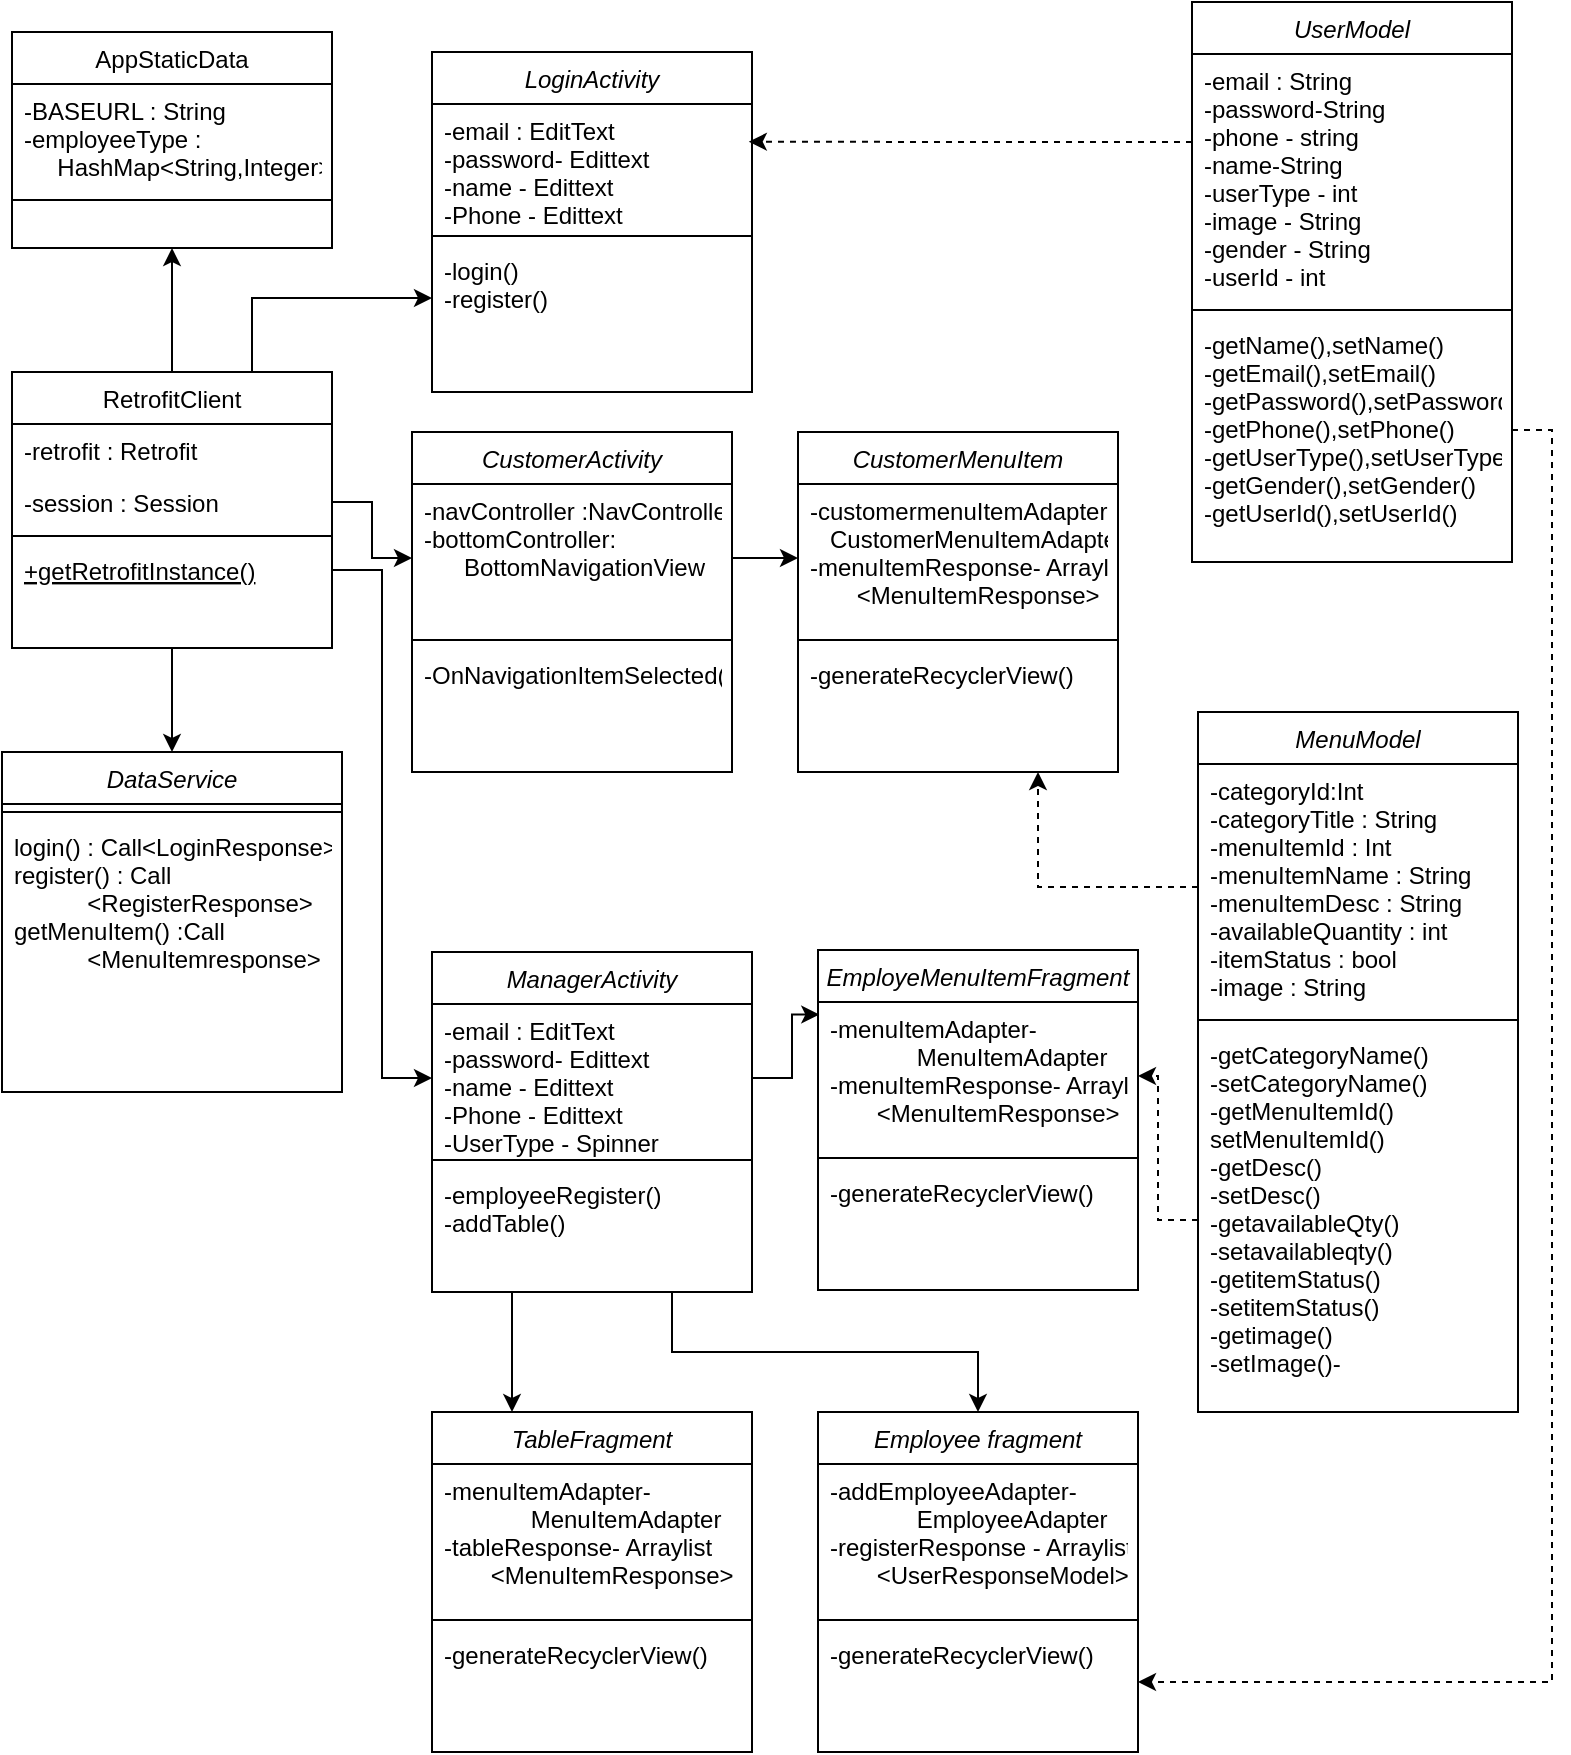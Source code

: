 <mxfile version="13.1.9"><diagram id="C5RBs43oDa-KdzZeNtuy" name="Page-1"><mxGraphModel dx="1221" dy="644" grid="1" gridSize="10" guides="1" tooltips="1" connect="1" arrows="1" fold="1" page="1" pageScale="1" pageWidth="827" pageHeight="1169" math="0" shadow="0"><root><mxCell id="WIyWlLk6GJQsqaUBKTNV-0"/><mxCell id="WIyWlLk6GJQsqaUBKTNV-1" parent="WIyWlLk6GJQsqaUBKTNV-0"/><mxCell id="jvNDfcUsXLkThK8gVC4X-62" style="edgeStyle=orthogonalEdgeStyle;rounded=0;orthogonalLoop=1;jettySize=auto;html=1;exitX=0.5;exitY=0;exitDx=0;exitDy=0;entryX=0.5;entryY=1;entryDx=0;entryDy=0;" edge="1" parent="WIyWlLk6GJQsqaUBKTNV-1" source="zkfFHV4jXpPFQw0GAbJ--6" target="jvNDfcUsXLkThK8gVC4X-51"><mxGeometry relative="1" as="geometry"/></mxCell><mxCell id="jvNDfcUsXLkThK8gVC4X-63" style="edgeStyle=orthogonalEdgeStyle;rounded=0;orthogonalLoop=1;jettySize=auto;html=1;exitX=0.5;exitY=1;exitDx=0;exitDy=0;entryX=0.5;entryY=0;entryDx=0;entryDy=0;" edge="1" parent="WIyWlLk6GJQsqaUBKTNV-1" source="zkfFHV4jXpPFQw0GAbJ--6" target="jvNDfcUsXLkThK8gVC4X-42"><mxGeometry relative="1" as="geometry"/></mxCell><mxCell id="jvNDfcUsXLkThK8gVC4X-70" style="edgeStyle=orthogonalEdgeStyle;rounded=0;orthogonalLoop=1;jettySize=auto;html=1;exitX=0.75;exitY=0;exitDx=0;exitDy=0;entryX=0;entryY=0.5;entryDx=0;entryDy=0;" edge="1" parent="WIyWlLk6GJQsqaUBKTNV-1" source="zkfFHV4jXpPFQw0GAbJ--6" target="zkfFHV4jXpPFQw0GAbJ--5"><mxGeometry relative="1" as="geometry"/></mxCell><mxCell id="zkfFHV4jXpPFQw0GAbJ--6" value="RetrofitClient" style="swimlane;fontStyle=0;align=center;verticalAlign=top;childLayout=stackLayout;horizontal=1;startSize=26;horizontalStack=0;resizeParent=1;resizeLast=0;collapsible=1;marginBottom=0;rounded=0;shadow=0;strokeWidth=1;" parent="WIyWlLk6GJQsqaUBKTNV-1" vertex="1"><mxGeometry x="20" y="210" width="160" height="138" as="geometry"><mxRectangle x="130" y="380" width="160" height="26" as="alternateBounds"/></mxGeometry></mxCell><mxCell id="zkfFHV4jXpPFQw0GAbJ--7" value="-retrofit : Retrofit" style="text;align=left;verticalAlign=top;spacingLeft=4;spacingRight=4;overflow=hidden;rotatable=0;points=[[0,0.5],[1,0.5]];portConstraint=eastwest;" parent="zkfFHV4jXpPFQw0GAbJ--6" vertex="1"><mxGeometry y="26" width="160" height="26" as="geometry"/></mxCell><mxCell id="zkfFHV4jXpPFQw0GAbJ--8" value="-session : Session" style="text;align=left;verticalAlign=top;spacingLeft=4;spacingRight=4;overflow=hidden;rotatable=0;points=[[0,0.5],[1,0.5]];portConstraint=eastwest;rounded=0;shadow=0;html=0;" parent="zkfFHV4jXpPFQw0GAbJ--6" vertex="1"><mxGeometry y="52" width="160" height="26" as="geometry"/></mxCell><mxCell id="zkfFHV4jXpPFQw0GAbJ--9" value="" style="line;html=1;strokeWidth=1;align=left;verticalAlign=middle;spacingTop=-1;spacingLeft=3;spacingRight=3;rotatable=0;labelPosition=right;points=[];portConstraint=eastwest;" parent="zkfFHV4jXpPFQw0GAbJ--6" vertex="1"><mxGeometry y="78" width="160" height="8" as="geometry"/></mxCell><mxCell id="zkfFHV4jXpPFQw0GAbJ--10" value="+getRetrofitInstance()" style="text;align=left;verticalAlign=top;spacingLeft=4;spacingRight=4;overflow=hidden;rotatable=0;points=[[0,0.5],[1,0.5]];portConstraint=eastwest;fontStyle=4" parent="zkfFHV4jXpPFQw0GAbJ--6" vertex="1"><mxGeometry y="86" width="160" height="26" as="geometry"/></mxCell><mxCell id="zkfFHV4jXpPFQw0GAbJ--0" value="LoginActivity" style="swimlane;fontStyle=2;align=center;verticalAlign=top;childLayout=stackLayout;horizontal=1;startSize=26;horizontalStack=0;resizeParent=1;resizeLast=0;collapsible=1;marginBottom=0;rounded=0;shadow=0;strokeWidth=1;" parent="WIyWlLk6GJQsqaUBKTNV-1" vertex="1"><mxGeometry x="230" y="50" width="160" height="170" as="geometry"><mxRectangle x="230" y="140" width="160" height="26" as="alternateBounds"/></mxGeometry></mxCell><mxCell id="zkfFHV4jXpPFQw0GAbJ--2" value="-email : EditText &#xA;-password- Edittext&#xA;-name - Edittext&#xA;-Phone - Edittext&#xA;" style="text;align=left;verticalAlign=top;spacingLeft=4;spacingRight=4;overflow=hidden;rotatable=0;points=[[0,0.5],[1,0.5]];portConstraint=eastwest;rounded=0;shadow=0;html=0;" parent="zkfFHV4jXpPFQw0GAbJ--0" vertex="1"><mxGeometry y="26" width="160" height="62" as="geometry"/></mxCell><mxCell id="zkfFHV4jXpPFQw0GAbJ--4" value="" style="line;html=1;strokeWidth=1;align=left;verticalAlign=middle;spacingTop=-1;spacingLeft=3;spacingRight=3;rotatable=0;labelPosition=right;points=[];portConstraint=eastwest;" parent="zkfFHV4jXpPFQw0GAbJ--0" vertex="1"><mxGeometry y="88" width="160" height="8" as="geometry"/></mxCell><mxCell id="zkfFHV4jXpPFQw0GAbJ--5" value="-login()&#xA;-register()&#xA;" style="text;align=left;verticalAlign=top;spacingLeft=4;spacingRight=4;overflow=hidden;rotatable=0;points=[[0,0.5],[1,0.5]];portConstraint=eastwest;" parent="zkfFHV4jXpPFQw0GAbJ--0" vertex="1"><mxGeometry y="96" width="160" height="54" as="geometry"/></mxCell><mxCell id="jvNDfcUsXLkThK8gVC4X-80" style="edgeStyle=orthogonalEdgeStyle;rounded=0;orthogonalLoop=1;jettySize=auto;html=1;exitX=0;exitY=0.25;exitDx=0;exitDy=0;entryX=0.99;entryY=0.304;entryDx=0;entryDy=0;entryPerimeter=0;dashed=1;" edge="1" parent="WIyWlLk6GJQsqaUBKTNV-1" source="jvNDfcUsXLkThK8gVC4X-34" target="zkfFHV4jXpPFQw0GAbJ--2"><mxGeometry relative="1" as="geometry"/></mxCell><mxCell id="jvNDfcUsXLkThK8gVC4X-92" style="edgeStyle=orthogonalEdgeStyle;rounded=0;orthogonalLoop=1;jettySize=auto;html=1;exitX=1;exitY=0.5;exitDx=0;exitDy=0;entryX=1;entryY=0.5;entryDx=0;entryDy=0;dashed=1;" edge="1" parent="WIyWlLk6GJQsqaUBKTNV-1" source="jvNDfcUsXLkThK8gVC4X-37" target="jvNDfcUsXLkThK8gVC4X-13"><mxGeometry relative="1" as="geometry"/></mxCell><mxCell id="jvNDfcUsXLkThK8gVC4X-42" value="DataService" style="swimlane;fontStyle=2;align=center;verticalAlign=top;childLayout=stackLayout;horizontal=1;startSize=26;horizontalStack=0;resizeParent=1;resizeLast=0;collapsible=1;marginBottom=0;rounded=0;shadow=0;strokeWidth=1;" vertex="1" parent="WIyWlLk6GJQsqaUBKTNV-1"><mxGeometry x="15" y="400" width="170" height="170" as="geometry"><mxRectangle x="230" y="140" width="160" height="26" as="alternateBounds"/></mxGeometry></mxCell><mxCell id="jvNDfcUsXLkThK8gVC4X-44" value="" style="line;html=1;strokeWidth=1;align=left;verticalAlign=middle;spacingTop=-1;spacingLeft=3;spacingRight=3;rotatable=0;labelPosition=right;points=[];portConstraint=eastwest;" vertex="1" parent="jvNDfcUsXLkThK8gVC4X-42"><mxGeometry y="26" width="170" height="8" as="geometry"/></mxCell><mxCell id="jvNDfcUsXLkThK8gVC4X-45" value="login() : Call&lt;LoginResponse&gt;&#xA;register() : Call&#xA;           &lt;RegisterResponse&gt;&#xA;getMenuItem() :Call&#xA;           &lt;MenuItemresponse&gt;" style="text;align=left;verticalAlign=top;spacingLeft=4;spacingRight=4;overflow=hidden;rotatable=0;points=[[0,0.5],[1,0.5]];portConstraint=eastwest;" vertex="1" parent="jvNDfcUsXLkThK8gVC4X-42"><mxGeometry y="34" width="170" height="96" as="geometry"/></mxCell><mxCell id="jvNDfcUsXLkThK8gVC4X-51" value="AppStaticData" style="swimlane;fontStyle=0;align=center;verticalAlign=top;childLayout=stackLayout;horizontal=1;startSize=26;horizontalStack=0;resizeParent=1;resizeLast=0;collapsible=1;marginBottom=0;rounded=0;shadow=0;strokeWidth=1;" vertex="1" parent="WIyWlLk6GJQsqaUBKTNV-1"><mxGeometry x="20" y="40" width="160" height="108" as="geometry"><mxRectangle x="130" y="380" width="160" height="26" as="alternateBounds"/></mxGeometry></mxCell><mxCell id="jvNDfcUsXLkThK8gVC4X-52" value="-BASEURL : String&#xA;-employeeType : &#xA;     HashMap&lt;String,Integer&gt;&#xA;" style="text;align=left;verticalAlign=top;spacingLeft=4;spacingRight=4;overflow=hidden;rotatable=0;points=[[0,0.5],[1,0.5]];portConstraint=eastwest;" vertex="1" parent="jvNDfcUsXLkThK8gVC4X-51"><mxGeometry y="26" width="160" height="54" as="geometry"/></mxCell><mxCell id="jvNDfcUsXLkThK8gVC4X-54" value="" style="line;html=1;strokeWidth=1;align=left;verticalAlign=middle;spacingTop=-1;spacingLeft=3;spacingRight=3;rotatable=0;labelPosition=right;points=[];portConstraint=eastwest;" vertex="1" parent="jvNDfcUsXLkThK8gVC4X-51"><mxGeometry y="80" width="160" height="8" as="geometry"/></mxCell><mxCell id="jvNDfcUsXLkThK8gVC4X-26" value="CustomerActivity" style="swimlane;fontStyle=2;align=center;verticalAlign=top;childLayout=stackLayout;horizontal=1;startSize=26;horizontalStack=0;resizeParent=1;resizeLast=0;collapsible=1;marginBottom=0;rounded=0;shadow=0;strokeWidth=1;" vertex="1" parent="WIyWlLk6GJQsqaUBKTNV-1"><mxGeometry x="220" y="240" width="160" height="170" as="geometry"><mxRectangle x="230" y="140" width="160" height="26" as="alternateBounds"/></mxGeometry></mxCell><mxCell id="jvNDfcUsXLkThK8gVC4X-27" value="-navController :NavController&#xA;-bottomController: &#xA;      BottomNavigationView&#xA;&#xA;&#xA;" style="text;align=left;verticalAlign=top;spacingLeft=4;spacingRight=4;overflow=hidden;rotatable=0;points=[[0,0.5],[1,0.5]];portConstraint=eastwest;rounded=0;shadow=0;html=0;" vertex="1" parent="jvNDfcUsXLkThK8gVC4X-26"><mxGeometry y="26" width="160" height="74" as="geometry"/></mxCell><mxCell id="jvNDfcUsXLkThK8gVC4X-28" value="" style="line;html=1;strokeWidth=1;align=left;verticalAlign=middle;spacingTop=-1;spacingLeft=3;spacingRight=3;rotatable=0;labelPosition=right;points=[];portConstraint=eastwest;" vertex="1" parent="jvNDfcUsXLkThK8gVC4X-26"><mxGeometry y="100" width="160" height="8" as="geometry"/></mxCell><mxCell id="jvNDfcUsXLkThK8gVC4X-29" value="-OnNavigationItemSelected()" style="text;align=left;verticalAlign=top;spacingLeft=4;spacingRight=4;overflow=hidden;rotatable=0;points=[[0,0.5],[1,0.5]];portConstraint=eastwest;" vertex="1" parent="jvNDfcUsXLkThK8gVC4X-26"><mxGeometry y="108" width="160" height="54" as="geometry"/></mxCell><mxCell id="jvNDfcUsXLkThK8gVC4X-89" style="edgeStyle=orthogonalEdgeStyle;rounded=0;orthogonalLoop=1;jettySize=auto;html=1;exitX=0.25;exitY=1;exitDx=0;exitDy=0;entryX=0.25;entryY=0;entryDx=0;entryDy=0;" edge="1" parent="WIyWlLk6GJQsqaUBKTNV-1" source="jvNDfcUsXLkThK8gVC4X-0" target="jvNDfcUsXLkThK8gVC4X-18"><mxGeometry relative="1" as="geometry"/></mxCell><mxCell id="jvNDfcUsXLkThK8gVC4X-91" style="edgeStyle=orthogonalEdgeStyle;rounded=0;orthogonalLoop=1;jettySize=auto;html=1;exitX=0.75;exitY=1;exitDx=0;exitDy=0;" edge="1" parent="WIyWlLk6GJQsqaUBKTNV-1" source="jvNDfcUsXLkThK8gVC4X-0" target="jvNDfcUsXLkThK8gVC4X-10"><mxGeometry relative="1" as="geometry"/></mxCell><mxCell id="jvNDfcUsXLkThK8gVC4X-0" value="ManagerActivity" style="swimlane;fontStyle=2;align=center;verticalAlign=top;childLayout=stackLayout;horizontal=1;startSize=26;horizontalStack=0;resizeParent=1;resizeLast=0;collapsible=1;marginBottom=0;rounded=0;shadow=0;strokeWidth=1;" vertex="1" parent="WIyWlLk6GJQsqaUBKTNV-1"><mxGeometry x="230" y="500" width="160" height="170" as="geometry"><mxRectangle x="230" y="140" width="160" height="26" as="alternateBounds"/></mxGeometry></mxCell><mxCell id="jvNDfcUsXLkThK8gVC4X-1" value="-email : EditText &#xA;-password- Edittext&#xA;-name - Edittext&#xA;-Phone - Edittext&#xA;-UserType - Spinner&#xA;" style="text;align=left;verticalAlign=top;spacingLeft=4;spacingRight=4;overflow=hidden;rotatable=0;points=[[0,0.5],[1,0.5]];portConstraint=eastwest;rounded=0;shadow=0;html=0;" vertex="1" parent="jvNDfcUsXLkThK8gVC4X-0"><mxGeometry y="26" width="160" height="74" as="geometry"/></mxCell><mxCell id="jvNDfcUsXLkThK8gVC4X-2" value="" style="line;html=1;strokeWidth=1;align=left;verticalAlign=middle;spacingTop=-1;spacingLeft=3;spacingRight=3;rotatable=0;labelPosition=right;points=[];portConstraint=eastwest;" vertex="1" parent="jvNDfcUsXLkThK8gVC4X-0"><mxGeometry y="100" width="160" height="8" as="geometry"/></mxCell><mxCell id="jvNDfcUsXLkThK8gVC4X-3" value="-employeeRegister()&#xA;-addTable()&#xA;" style="text;align=left;verticalAlign=top;spacingLeft=4;spacingRight=4;overflow=hidden;rotatable=0;points=[[0,0.5],[1,0.5]];portConstraint=eastwest;" vertex="1" parent="jvNDfcUsXLkThK8gVC4X-0"><mxGeometry y="108" width="160" height="54" as="geometry"/></mxCell><mxCell id="jvNDfcUsXLkThK8gVC4X-71" style="edgeStyle=orthogonalEdgeStyle;rounded=0;orthogonalLoop=1;jettySize=auto;html=1;exitX=1;exitY=0.5;exitDx=0;exitDy=0;" edge="1" parent="WIyWlLk6GJQsqaUBKTNV-1" source="jvNDfcUsXLkThK8gVC4X-27" target="jvNDfcUsXLkThK8gVC4X-31"><mxGeometry relative="1" as="geometry"/></mxCell><mxCell id="jvNDfcUsXLkThK8gVC4X-77" style="edgeStyle=orthogonalEdgeStyle;rounded=0;orthogonalLoop=1;jettySize=auto;html=1;exitX=1;exitY=0.5;exitDx=0;exitDy=0;" edge="1" parent="WIyWlLk6GJQsqaUBKTNV-1" source="zkfFHV4jXpPFQw0GAbJ--8" target="jvNDfcUsXLkThK8gVC4X-27"><mxGeometry relative="1" as="geometry"/></mxCell><mxCell id="jvNDfcUsXLkThK8gVC4X-78" style="edgeStyle=orthogonalEdgeStyle;rounded=0;orthogonalLoop=1;jettySize=auto;html=1;exitX=1;exitY=0.5;exitDx=0;exitDy=0;entryX=0;entryY=0.5;entryDx=0;entryDy=0;" edge="1" parent="WIyWlLk6GJQsqaUBKTNV-1" source="zkfFHV4jXpPFQw0GAbJ--10" target="jvNDfcUsXLkThK8gVC4X-1"><mxGeometry relative="1" as="geometry"/></mxCell><mxCell id="jvNDfcUsXLkThK8gVC4X-30" value="CustomerMenuItem&#xA;" style="swimlane;fontStyle=2;align=center;verticalAlign=top;childLayout=stackLayout;horizontal=1;startSize=26;horizontalStack=0;resizeParent=1;resizeLast=0;collapsible=1;marginBottom=0;rounded=0;shadow=0;strokeWidth=1;" vertex="1" parent="WIyWlLk6GJQsqaUBKTNV-1"><mxGeometry x="413" y="240" width="160" height="170" as="geometry"><mxRectangle x="230" y="140" width="160" height="26" as="alternateBounds"/></mxGeometry></mxCell><mxCell id="jvNDfcUsXLkThK8gVC4X-31" value="-customermenuItemAdapter-&#xA;   CustomerMenuItemAdapter&#xA;-menuItemResponse- Arraylist&#xA;       &lt;MenuItemResponse&gt;&#xA;&#xA;&#xA;" style="text;align=left;verticalAlign=top;spacingLeft=4;spacingRight=4;overflow=hidden;rotatable=0;points=[[0,0.5],[1,0.5]];portConstraint=eastwest;rounded=0;shadow=0;html=0;" vertex="1" parent="jvNDfcUsXLkThK8gVC4X-30"><mxGeometry y="26" width="160" height="74" as="geometry"/></mxCell><mxCell id="jvNDfcUsXLkThK8gVC4X-32" value="" style="line;html=1;strokeWidth=1;align=left;verticalAlign=middle;spacingTop=-1;spacingLeft=3;spacingRight=3;rotatable=0;labelPosition=right;points=[];portConstraint=eastwest;" vertex="1" parent="jvNDfcUsXLkThK8gVC4X-30"><mxGeometry y="100" width="160" height="8" as="geometry"/></mxCell><mxCell id="jvNDfcUsXLkThK8gVC4X-33" value="-generateRecyclerView()" style="text;align=left;verticalAlign=top;spacingLeft=4;spacingRight=4;overflow=hidden;rotatable=0;points=[[0,0.5],[1,0.5]];portConstraint=eastwest;" vertex="1" parent="jvNDfcUsXLkThK8gVC4X-30"><mxGeometry y="108" width="160" height="54" as="geometry"/></mxCell><mxCell id="jvNDfcUsXLkThK8gVC4X-81" style="edgeStyle=orthogonalEdgeStyle;rounded=0;orthogonalLoop=1;jettySize=auto;html=1;exitX=0;exitY=0.25;exitDx=0;exitDy=0;entryX=0.75;entryY=1;entryDx=0;entryDy=0;dashed=1;" edge="1" parent="WIyWlLk6GJQsqaUBKTNV-1" source="jvNDfcUsXLkThK8gVC4X-38" target="jvNDfcUsXLkThK8gVC4X-30"><mxGeometry relative="1" as="geometry"/></mxCell><mxCell id="jvNDfcUsXLkThK8gVC4X-38" value="MenuModel" style="swimlane;fontStyle=2;align=center;verticalAlign=top;childLayout=stackLayout;horizontal=1;startSize=26;horizontalStack=0;resizeParent=1;resizeLast=0;collapsible=1;marginBottom=0;rounded=0;shadow=0;strokeWidth=1;" vertex="1" parent="WIyWlLk6GJQsqaUBKTNV-1"><mxGeometry x="613" y="380" width="160" height="350" as="geometry"><mxRectangle x="230" y="140" width="160" height="26" as="alternateBounds"/></mxGeometry></mxCell><mxCell id="jvNDfcUsXLkThK8gVC4X-39" value="-categoryId:Int&#xA;-categoryTitle : String&#xA;-menuItemId : Int&#xA;-menuItemName : String&#xA;-menuItemDesc : String&#xA;-availableQuantity : int&#xA;-itemStatus : bool&#xA;-image : String&#xA;" style="text;align=left;verticalAlign=top;spacingLeft=4;spacingRight=4;overflow=hidden;rotatable=0;points=[[0,0.5],[1,0.5]];portConstraint=eastwest;rounded=0;shadow=0;html=0;" vertex="1" parent="jvNDfcUsXLkThK8gVC4X-38"><mxGeometry y="26" width="160" height="124" as="geometry"/></mxCell><mxCell id="jvNDfcUsXLkThK8gVC4X-40" value="" style="line;html=1;strokeWidth=1;align=left;verticalAlign=middle;spacingTop=-1;spacingLeft=3;spacingRight=3;rotatable=0;labelPosition=right;points=[];portConstraint=eastwest;" vertex="1" parent="jvNDfcUsXLkThK8gVC4X-38"><mxGeometry y="150" width="160" height="8" as="geometry"/></mxCell><mxCell id="jvNDfcUsXLkThK8gVC4X-41" value="-getCategoryName()&#xA;-setCategoryName()&#xA;-getMenuItemId()&#xA;setMenuItemId()&#xA;-getDesc()&#xA;-setDesc()&#xA;-getavailableQty()&#xA;-setavailableqty()&#xA;-getitemStatus()&#xA;-setitemStatus()&#xA;-getimage()&#xA;-setImage()-&#xA;" style="text;align=left;verticalAlign=top;spacingLeft=4;spacingRight=4;overflow=hidden;rotatable=0;points=[[0,0.5],[1,0.5]];portConstraint=eastwest;" vertex="1" parent="jvNDfcUsXLkThK8gVC4X-38"><mxGeometry y="158" width="160" height="192" as="geometry"/></mxCell><mxCell id="jvNDfcUsXLkThK8gVC4X-34" value="UserModel" style="swimlane;fontStyle=2;align=center;verticalAlign=top;childLayout=stackLayout;horizontal=1;startSize=26;horizontalStack=0;resizeParent=1;resizeLast=0;collapsible=1;marginBottom=0;rounded=0;shadow=0;strokeWidth=1;" vertex="1" parent="WIyWlLk6GJQsqaUBKTNV-1"><mxGeometry x="610" y="25" width="160" height="280" as="geometry"><mxRectangle x="230" y="140" width="160" height="26" as="alternateBounds"/></mxGeometry></mxCell><mxCell id="jvNDfcUsXLkThK8gVC4X-35" value="-email : String&#xA;-password-String&#xA;-phone - string&#xA;-name-String&#xA;-userType - int&#xA;-image - String&#xA;-gender - String&#xA;-userId - int&#xA;" style="text;align=left;verticalAlign=top;spacingLeft=4;spacingRight=4;overflow=hidden;rotatable=0;points=[[0,0.5],[1,0.5]];portConstraint=eastwest;rounded=0;shadow=0;html=0;" vertex="1" parent="jvNDfcUsXLkThK8gVC4X-34"><mxGeometry y="26" width="160" height="124" as="geometry"/></mxCell><mxCell id="jvNDfcUsXLkThK8gVC4X-36" value="" style="line;html=1;strokeWidth=1;align=left;verticalAlign=middle;spacingTop=-1;spacingLeft=3;spacingRight=3;rotatable=0;labelPosition=right;points=[];portConstraint=eastwest;" vertex="1" parent="jvNDfcUsXLkThK8gVC4X-34"><mxGeometry y="150" width="160" height="8" as="geometry"/></mxCell><mxCell id="jvNDfcUsXLkThK8gVC4X-37" value="-getName(),setName()&#xA;-getEmail(),setEmail()&#xA;-getPassword(),setPassword()&#xA;-getPhone(),setPhone()&#xA;-getUserType(),setUserType()&#xA;-getGender(),setGender()&#xA;-getUserId(),setUserId()&#xA;&#xA;" style="text;align=left;verticalAlign=top;spacingLeft=4;spacingRight=4;overflow=hidden;rotatable=0;points=[[0,0.5],[1,0.5]];portConstraint=eastwest;" vertex="1" parent="jvNDfcUsXLkThK8gVC4X-34"><mxGeometry y="158" width="160" height="112" as="geometry"/></mxCell><mxCell id="jvNDfcUsXLkThK8gVC4X-18" value="TableFragment" style="swimlane;fontStyle=2;align=center;verticalAlign=top;childLayout=stackLayout;horizontal=1;startSize=26;horizontalStack=0;resizeParent=1;resizeLast=0;collapsible=1;marginBottom=0;rounded=0;shadow=0;strokeWidth=1;" vertex="1" parent="WIyWlLk6GJQsqaUBKTNV-1"><mxGeometry x="230" y="730" width="160" height="170" as="geometry"><mxRectangle x="230" y="140" width="160" height="26" as="alternateBounds"/></mxGeometry></mxCell><mxCell id="jvNDfcUsXLkThK8gVC4X-19" value="-menuItemAdapter-&#xA;             MenuItemAdapter&#xA;-tableResponse- Arraylist&#xA;       &lt;MenuItemResponse&gt;&#xA;&#xA;&#xA;" style="text;align=left;verticalAlign=top;spacingLeft=4;spacingRight=4;overflow=hidden;rotatable=0;points=[[0,0.5],[1,0.5]];portConstraint=eastwest;rounded=0;shadow=0;html=0;" vertex="1" parent="jvNDfcUsXLkThK8gVC4X-18"><mxGeometry y="26" width="160" height="74" as="geometry"/></mxCell><mxCell id="jvNDfcUsXLkThK8gVC4X-20" value="" style="line;html=1;strokeWidth=1;align=left;verticalAlign=middle;spacingTop=-1;spacingLeft=3;spacingRight=3;rotatable=0;labelPosition=right;points=[];portConstraint=eastwest;" vertex="1" parent="jvNDfcUsXLkThK8gVC4X-18"><mxGeometry y="100" width="160" height="8" as="geometry"/></mxCell><mxCell id="jvNDfcUsXLkThK8gVC4X-21" value="-generateRecyclerView()" style="text;align=left;verticalAlign=top;spacingLeft=4;spacingRight=4;overflow=hidden;rotatable=0;points=[[0,0.5],[1,0.5]];portConstraint=eastwest;" vertex="1" parent="jvNDfcUsXLkThK8gVC4X-18"><mxGeometry y="108" width="160" height="54" as="geometry"/></mxCell><mxCell id="jvNDfcUsXLkThK8gVC4X-83" style="edgeStyle=orthogonalEdgeStyle;rounded=0;orthogonalLoop=1;jettySize=auto;html=1;exitX=0;exitY=0.5;exitDx=0;exitDy=0;entryX=1;entryY=0.5;entryDx=0;entryDy=0;dashed=1;" edge="1" parent="WIyWlLk6GJQsqaUBKTNV-1" source="jvNDfcUsXLkThK8gVC4X-41" target="jvNDfcUsXLkThK8gVC4X-15"><mxGeometry relative="1" as="geometry"/></mxCell><mxCell id="jvNDfcUsXLkThK8gVC4X-14" value="EmployeMenuItemFragment" style="swimlane;fontStyle=2;align=center;verticalAlign=top;childLayout=stackLayout;horizontal=1;startSize=26;horizontalStack=0;resizeParent=1;resizeLast=0;collapsible=1;marginBottom=0;rounded=0;shadow=0;strokeWidth=1;" vertex="1" parent="WIyWlLk6GJQsqaUBKTNV-1"><mxGeometry x="423" y="499" width="160" height="170" as="geometry"><mxRectangle x="230" y="140" width="160" height="26" as="alternateBounds"/></mxGeometry></mxCell><mxCell id="jvNDfcUsXLkThK8gVC4X-15" value="-menuItemAdapter-&#xA;             MenuItemAdapter&#xA;-menuItemResponse- Arraylist&#xA;       &lt;MenuItemResponse&gt;&#xA;&#xA;&#xA;" style="text;align=left;verticalAlign=top;spacingLeft=4;spacingRight=4;overflow=hidden;rotatable=0;points=[[0,0.5],[1,0.5]];portConstraint=eastwest;rounded=0;shadow=0;html=0;" vertex="1" parent="jvNDfcUsXLkThK8gVC4X-14"><mxGeometry y="26" width="160" height="74" as="geometry"/></mxCell><mxCell id="jvNDfcUsXLkThK8gVC4X-16" value="" style="line;html=1;strokeWidth=1;align=left;verticalAlign=middle;spacingTop=-1;spacingLeft=3;spacingRight=3;rotatable=0;labelPosition=right;points=[];portConstraint=eastwest;" vertex="1" parent="jvNDfcUsXLkThK8gVC4X-14"><mxGeometry y="100" width="160" height="8" as="geometry"/></mxCell><mxCell id="jvNDfcUsXLkThK8gVC4X-17" value="-generateRecyclerView()" style="text;align=left;verticalAlign=top;spacingLeft=4;spacingRight=4;overflow=hidden;rotatable=0;points=[[0,0.5],[1,0.5]];portConstraint=eastwest;" vertex="1" parent="jvNDfcUsXLkThK8gVC4X-14"><mxGeometry y="108" width="160" height="54" as="geometry"/></mxCell><mxCell id="jvNDfcUsXLkThK8gVC4X-10" value="Employee fragment" style="swimlane;fontStyle=2;align=center;verticalAlign=top;childLayout=stackLayout;horizontal=1;startSize=26;horizontalStack=0;resizeParent=1;resizeLast=0;collapsible=1;marginBottom=0;rounded=0;shadow=0;strokeWidth=1;" vertex="1" parent="WIyWlLk6GJQsqaUBKTNV-1"><mxGeometry x="423" y="730" width="160" height="170" as="geometry"><mxRectangle x="230" y="140" width="160" height="26" as="alternateBounds"/></mxGeometry></mxCell><mxCell id="jvNDfcUsXLkThK8gVC4X-11" value="-addEmployeeAdapter-&#xA;             EmployeeAdapter&#xA;-registerResponse - Arraylist&#xA;       &lt;UserResponseModel&gt;&#xA;&#xA;&#xA;" style="text;align=left;verticalAlign=top;spacingLeft=4;spacingRight=4;overflow=hidden;rotatable=0;points=[[0,0.5],[1,0.5]];portConstraint=eastwest;rounded=0;shadow=0;html=0;" vertex="1" parent="jvNDfcUsXLkThK8gVC4X-10"><mxGeometry y="26" width="160" height="74" as="geometry"/></mxCell><mxCell id="jvNDfcUsXLkThK8gVC4X-12" value="" style="line;html=1;strokeWidth=1;align=left;verticalAlign=middle;spacingTop=-1;spacingLeft=3;spacingRight=3;rotatable=0;labelPosition=right;points=[];portConstraint=eastwest;" vertex="1" parent="jvNDfcUsXLkThK8gVC4X-10"><mxGeometry y="100" width="160" height="8" as="geometry"/></mxCell><mxCell id="jvNDfcUsXLkThK8gVC4X-13" value="-generateRecyclerView()" style="text;align=left;verticalAlign=top;spacingLeft=4;spacingRight=4;overflow=hidden;rotatable=0;points=[[0,0.5],[1,0.5]];portConstraint=eastwest;" vertex="1" parent="jvNDfcUsXLkThK8gVC4X-10"><mxGeometry y="108" width="160" height="54" as="geometry"/></mxCell><mxCell id="jvNDfcUsXLkThK8gVC4X-88" style="edgeStyle=orthogonalEdgeStyle;rounded=0;orthogonalLoop=1;jettySize=auto;html=1;exitX=1;exitY=0.5;exitDx=0;exitDy=0;entryX=0.004;entryY=0.085;entryDx=0;entryDy=0;entryPerimeter=0;" edge="1" parent="WIyWlLk6GJQsqaUBKTNV-1" source="jvNDfcUsXLkThK8gVC4X-1" target="jvNDfcUsXLkThK8gVC4X-15"><mxGeometry relative="1" as="geometry"/></mxCell></root></mxGraphModel></diagram></mxfile>